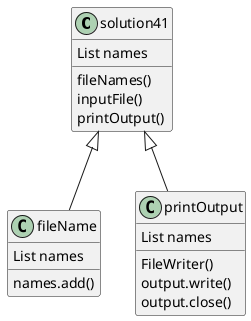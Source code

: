@startuml
'https://plantuml.com/class-diagram




solution41 <|-- fileName
solution41 <|-- printOutput

class fileName {
List names
names.add()
}

class printOutput {
List names
FileWriter()
output.write()
output.close()
}

class solution41 {
List names
fileNames()
inputFile()
printOutput()
}


@enduml